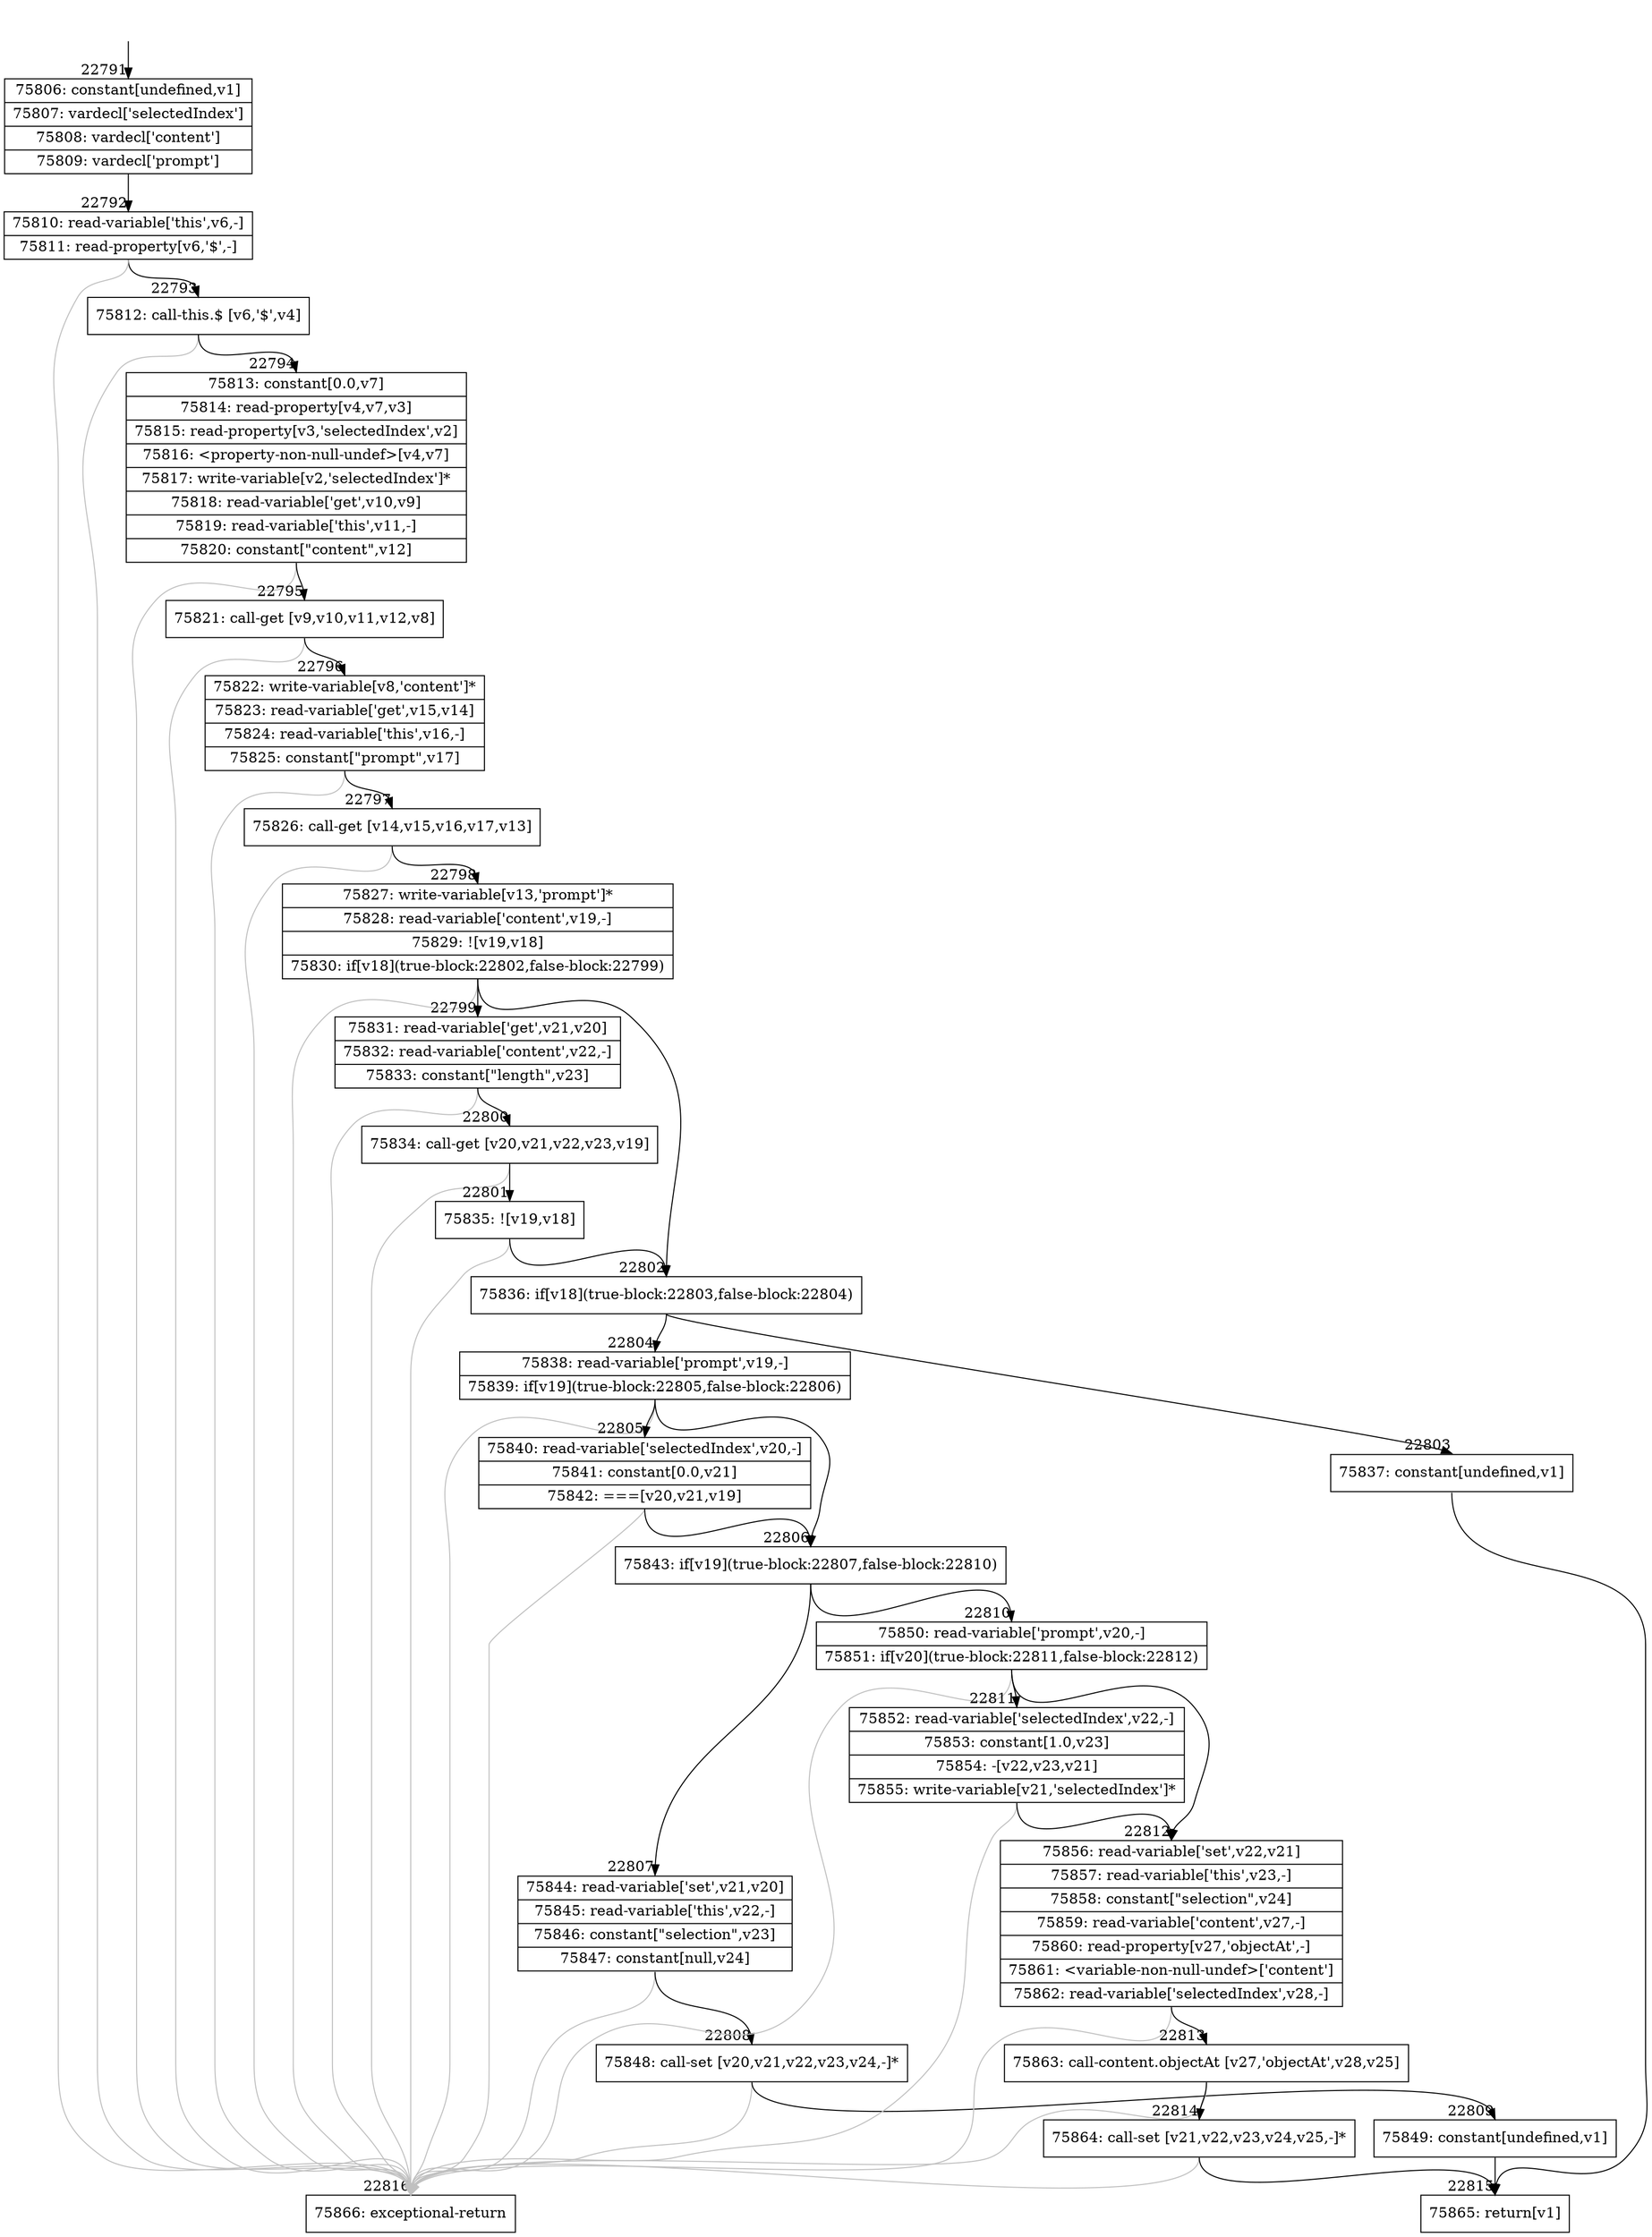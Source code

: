 digraph {
rankdir="TD"
BB_entry1985[shape=none,label=""];
BB_entry1985 -> BB22791 [tailport=s, headport=n, headlabel="    22791"]
BB22791 [shape=record label="{75806: constant[undefined,v1]|75807: vardecl['selectedIndex']|75808: vardecl['content']|75809: vardecl['prompt']}" ] 
BB22791 -> BB22792 [tailport=s, headport=n, headlabel="      22792"]
BB22792 [shape=record label="{75810: read-variable['this',v6,-]|75811: read-property[v6,'$',-]}" ] 
BB22792 -> BB22793 [tailport=s, headport=n, headlabel="      22793"]
BB22792 -> BB22816 [tailport=s, headport=n, color=gray, headlabel="      22816"]
BB22793 [shape=record label="{75812: call-this.$ [v6,'$',v4]}" ] 
BB22793 -> BB22794 [tailport=s, headport=n, headlabel="      22794"]
BB22793 -> BB22816 [tailport=s, headport=n, color=gray]
BB22794 [shape=record label="{75813: constant[0.0,v7]|75814: read-property[v4,v7,v3]|75815: read-property[v3,'selectedIndex',v2]|75816: \<property-non-null-undef\>[v4,v7]|75817: write-variable[v2,'selectedIndex']*|75818: read-variable['get',v10,v9]|75819: read-variable['this',v11,-]|75820: constant[\"content\",v12]}" ] 
BB22794 -> BB22795 [tailport=s, headport=n, headlabel="      22795"]
BB22794 -> BB22816 [tailport=s, headport=n, color=gray]
BB22795 [shape=record label="{75821: call-get [v9,v10,v11,v12,v8]}" ] 
BB22795 -> BB22796 [tailport=s, headport=n, headlabel="      22796"]
BB22795 -> BB22816 [tailport=s, headport=n, color=gray]
BB22796 [shape=record label="{75822: write-variable[v8,'content']*|75823: read-variable['get',v15,v14]|75824: read-variable['this',v16,-]|75825: constant[\"prompt\",v17]}" ] 
BB22796 -> BB22797 [tailport=s, headport=n, headlabel="      22797"]
BB22796 -> BB22816 [tailport=s, headport=n, color=gray]
BB22797 [shape=record label="{75826: call-get [v14,v15,v16,v17,v13]}" ] 
BB22797 -> BB22798 [tailport=s, headport=n, headlabel="      22798"]
BB22797 -> BB22816 [tailport=s, headport=n, color=gray]
BB22798 [shape=record label="{75827: write-variable[v13,'prompt']*|75828: read-variable['content',v19,-]|75829: ![v19,v18]|75830: if[v18](true-block:22802,false-block:22799)}" ] 
BB22798 -> BB22802 [tailport=s, headport=n, headlabel="      22802"]
BB22798 -> BB22799 [tailport=s, headport=n, headlabel="      22799"]
BB22798 -> BB22816 [tailport=s, headport=n, color=gray]
BB22799 [shape=record label="{75831: read-variable['get',v21,v20]|75832: read-variable['content',v22,-]|75833: constant[\"length\",v23]}" ] 
BB22799 -> BB22800 [tailport=s, headport=n, headlabel="      22800"]
BB22799 -> BB22816 [tailport=s, headport=n, color=gray]
BB22800 [shape=record label="{75834: call-get [v20,v21,v22,v23,v19]}" ] 
BB22800 -> BB22801 [tailport=s, headport=n, headlabel="      22801"]
BB22800 -> BB22816 [tailport=s, headport=n, color=gray]
BB22801 [shape=record label="{75835: ![v19,v18]}" ] 
BB22801 -> BB22802 [tailport=s, headport=n]
BB22801 -> BB22816 [tailport=s, headport=n, color=gray]
BB22802 [shape=record label="{75836: if[v18](true-block:22803,false-block:22804)}" ] 
BB22802 -> BB22803 [tailport=s, headport=n, headlabel="      22803"]
BB22802 -> BB22804 [tailport=s, headport=n, headlabel="      22804"]
BB22803 [shape=record label="{75837: constant[undefined,v1]}" ] 
BB22803 -> BB22815 [tailport=s, headport=n, headlabel="      22815"]
BB22804 [shape=record label="{75838: read-variable['prompt',v19,-]|75839: if[v19](true-block:22805,false-block:22806)}" ] 
BB22804 -> BB22806 [tailport=s, headport=n, headlabel="      22806"]
BB22804 -> BB22805 [tailport=s, headport=n, headlabel="      22805"]
BB22804 -> BB22816 [tailport=s, headport=n, color=gray]
BB22805 [shape=record label="{75840: read-variable['selectedIndex',v20,-]|75841: constant[0.0,v21]|75842: ===[v20,v21,v19]}" ] 
BB22805 -> BB22806 [tailport=s, headport=n]
BB22805 -> BB22816 [tailport=s, headport=n, color=gray]
BB22806 [shape=record label="{75843: if[v19](true-block:22807,false-block:22810)}" ] 
BB22806 -> BB22807 [tailport=s, headport=n, headlabel="      22807"]
BB22806 -> BB22810 [tailport=s, headport=n, headlabel="      22810"]
BB22807 [shape=record label="{75844: read-variable['set',v21,v20]|75845: read-variable['this',v22,-]|75846: constant[\"selection\",v23]|75847: constant[null,v24]}" ] 
BB22807 -> BB22808 [tailport=s, headport=n, headlabel="      22808"]
BB22807 -> BB22816 [tailport=s, headport=n, color=gray]
BB22808 [shape=record label="{75848: call-set [v20,v21,v22,v23,v24,-]*}" ] 
BB22808 -> BB22809 [tailport=s, headport=n, headlabel="      22809"]
BB22808 -> BB22816 [tailport=s, headport=n, color=gray]
BB22809 [shape=record label="{75849: constant[undefined,v1]}" ] 
BB22809 -> BB22815 [tailport=s, headport=n]
BB22810 [shape=record label="{75850: read-variable['prompt',v20,-]|75851: if[v20](true-block:22811,false-block:22812)}" ] 
BB22810 -> BB22811 [tailport=s, headport=n, headlabel="      22811"]
BB22810 -> BB22812 [tailport=s, headport=n, headlabel="      22812"]
BB22810 -> BB22816 [tailport=s, headport=n, color=gray]
BB22811 [shape=record label="{75852: read-variable['selectedIndex',v22,-]|75853: constant[1.0,v23]|75854: -[v22,v23,v21]|75855: write-variable[v21,'selectedIndex']*}" ] 
BB22811 -> BB22812 [tailport=s, headport=n]
BB22811 -> BB22816 [tailport=s, headport=n, color=gray]
BB22812 [shape=record label="{75856: read-variable['set',v22,v21]|75857: read-variable['this',v23,-]|75858: constant[\"selection\",v24]|75859: read-variable['content',v27,-]|75860: read-property[v27,'objectAt',-]|75861: \<variable-non-null-undef\>['content']|75862: read-variable['selectedIndex',v28,-]}" ] 
BB22812 -> BB22813 [tailport=s, headport=n, headlabel="      22813"]
BB22812 -> BB22816 [tailport=s, headport=n, color=gray]
BB22813 [shape=record label="{75863: call-content.objectAt [v27,'objectAt',v28,v25]}" ] 
BB22813 -> BB22814 [tailport=s, headport=n, headlabel="      22814"]
BB22813 -> BB22816 [tailport=s, headport=n, color=gray]
BB22814 [shape=record label="{75864: call-set [v21,v22,v23,v24,v25,-]*}" ] 
BB22814 -> BB22815 [tailport=s, headport=n]
BB22814 -> BB22816 [tailport=s, headport=n, color=gray]
BB22815 [shape=record label="{75865: return[v1]}" ] 
BB22816 [shape=record label="{75866: exceptional-return}" ] 
//#$~ 42914
}
